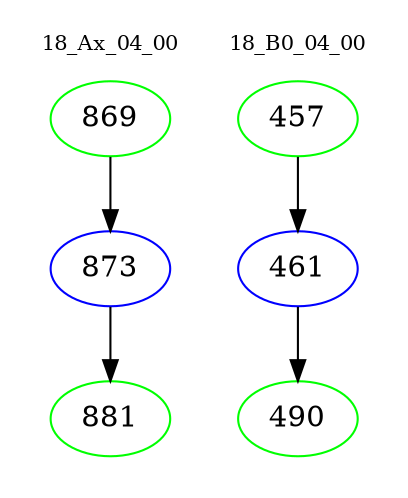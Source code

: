 digraph{
subgraph cluster_0 {
color = white
label = "18_Ax_04_00";
fontsize=10;
T0_869 [label="869", color="green"]
T0_869 -> T0_873 [color="black"]
T0_873 [label="873", color="blue"]
T0_873 -> T0_881 [color="black"]
T0_881 [label="881", color="green"]
}
subgraph cluster_1 {
color = white
label = "18_B0_04_00";
fontsize=10;
T1_457 [label="457", color="green"]
T1_457 -> T1_461 [color="black"]
T1_461 [label="461", color="blue"]
T1_461 -> T1_490 [color="black"]
T1_490 [label="490", color="green"]
}
}

